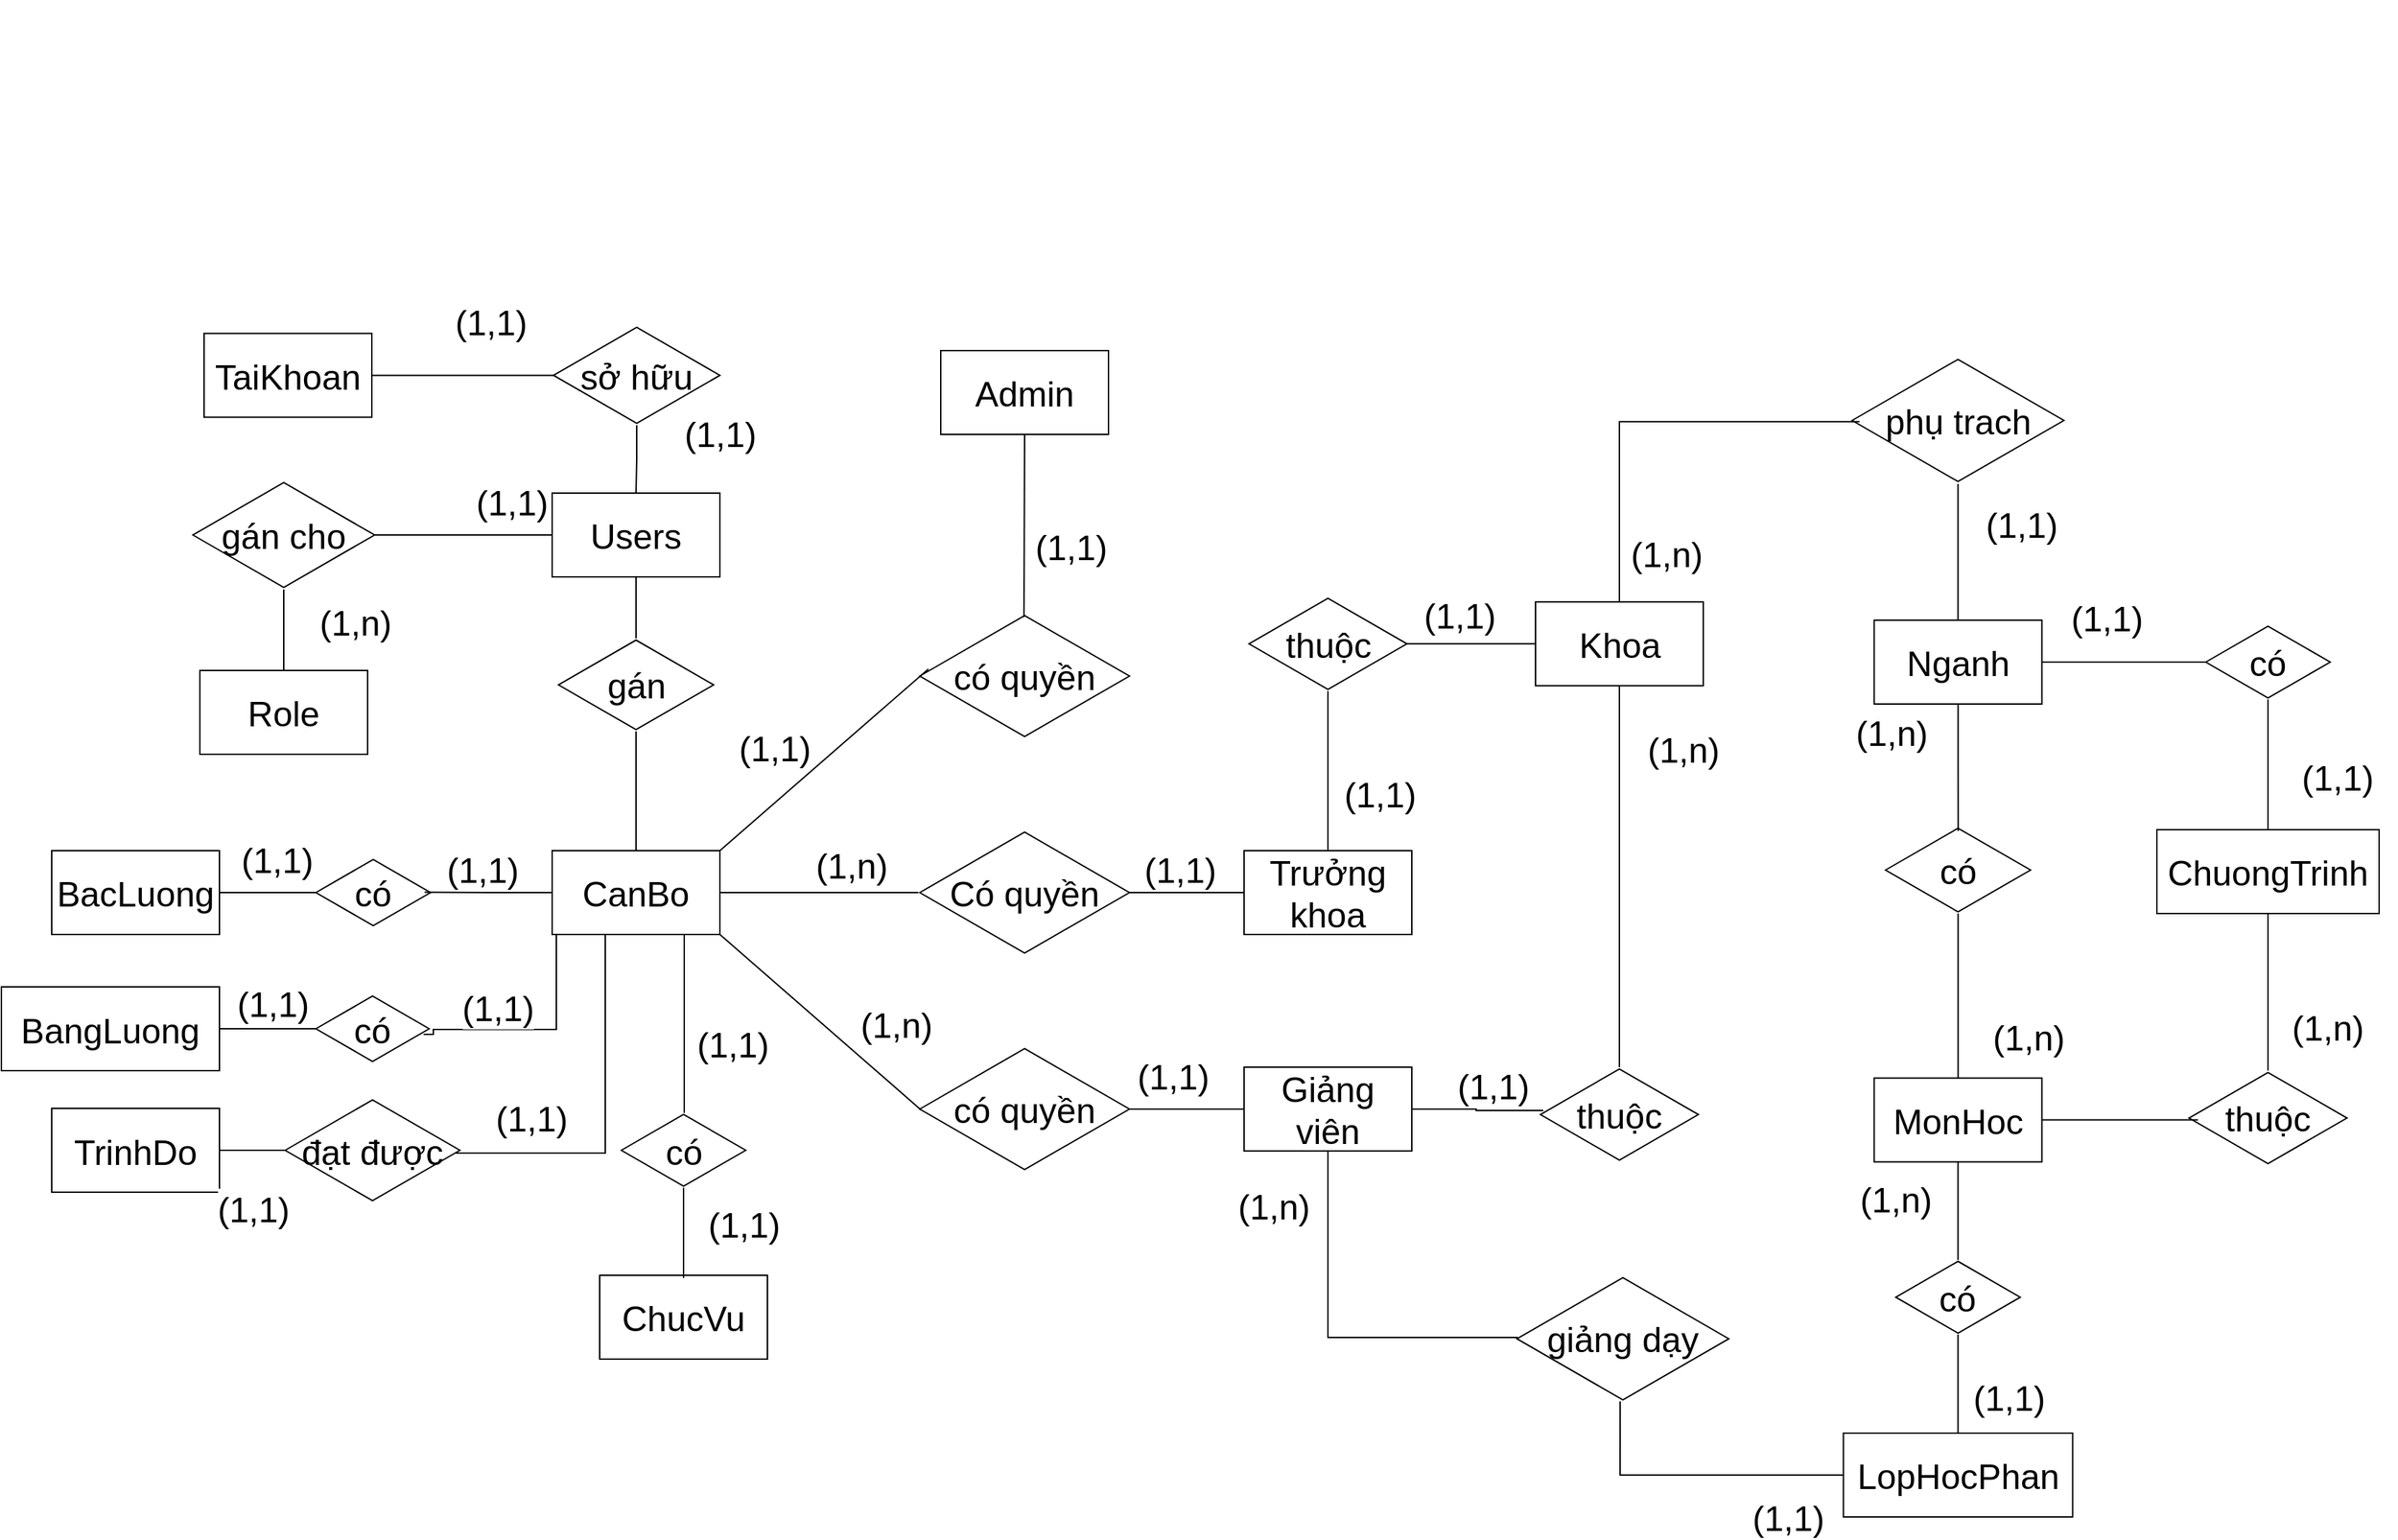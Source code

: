 <mxfile version="28.2.5">
  <diagram name="Page-1" id="QpWwC6ZaQhzlFjF6OX_h">
    <mxGraphModel dx="2287" dy="1993" grid="0" gridSize="10" guides="1" tooltips="1" connect="1" arrows="1" fold="1" page="0" pageScale="1" pageWidth="850" pageHeight="1100" math="0" shadow="0">
      <root>
        <mxCell id="0" />
        <mxCell id="1" parent="0" />
        <mxCell id="kXxbAkpytbKIzll8L2PJ-82" style="edgeStyle=orthogonalEdgeStyle;rounded=0;orthogonalLoop=1;jettySize=auto;html=1;fontFamily=Helvetica;fontSize=25;fontColor=default;endArrow=none;endFill=0;" parent="1" target="kXxbAkpytbKIzll8L2PJ-45" edge="1">
          <mxGeometry relative="1" as="geometry">
            <mxPoint x="162.5" y="71" as="sourcePoint" />
            <Array as="points">
              <mxPoint x="162.5" y="111" />
              <mxPoint x="162.5" y="111" />
            </Array>
          </mxGeometry>
        </mxCell>
        <mxCell id="kXxbAkpytbKIzll8L2PJ-2" value="CanBo" style="rounded=0;whiteSpace=wrap;html=1;fontSize=25;" parent="1" vertex="1">
          <mxGeometry x="68" y="11" width="120" height="60" as="geometry" />
        </mxCell>
        <mxCell id="kXxbAkpytbKIzll8L2PJ-3" value="có quyền" style="html=1;whiteSpace=wrap;aspect=fixed;shape=isoRectangle;fontSize=25;" parent="1" vertex="1">
          <mxGeometry x="331" y="-159" width="150" height="90" as="geometry" />
        </mxCell>
        <mxCell id="kXxbAkpytbKIzll8L2PJ-49" style="edgeStyle=orthogonalEdgeStyle;rounded=0;orthogonalLoop=1;jettySize=auto;html=1;entryX=0;entryY=0.5;entryDx=0;entryDy=0;fontFamily=Helvetica;fontSize=25;fontColor=default;endArrow=none;endFill=0;" parent="1" source="kXxbAkpytbKIzll8L2PJ-4" target="kXxbAkpytbKIzll8L2PJ-12" edge="1">
          <mxGeometry relative="1" as="geometry" />
        </mxCell>
        <mxCell id="kXxbAkpytbKIzll8L2PJ-4" value="Có quyền" style="html=1;whiteSpace=wrap;aspect=fixed;shape=isoRectangle;fontSize=25;" parent="1" vertex="1">
          <mxGeometry x="331" y="-4" width="150" height="90" as="geometry" />
        </mxCell>
        <mxCell id="kXxbAkpytbKIzll8L2PJ-65" style="edgeStyle=orthogonalEdgeStyle;rounded=0;orthogonalLoop=1;jettySize=auto;html=1;entryX=0;entryY=0.5;entryDx=0;entryDy=0;fontFamily=Helvetica;fontSize=25;fontColor=default;endArrow=none;endFill=0;" parent="1" source="kXxbAkpytbKIzll8L2PJ-5" target="kXxbAkpytbKIzll8L2PJ-13" edge="1">
          <mxGeometry relative="1" as="geometry" />
        </mxCell>
        <mxCell id="kXxbAkpytbKIzll8L2PJ-5" value="có quyền" style="html=1;whiteSpace=wrap;aspect=fixed;shape=isoRectangle;fontSize=25;" parent="1" vertex="1">
          <mxGeometry x="331" y="151" width="150" height="90" as="geometry" />
        </mxCell>
        <mxCell id="kXxbAkpytbKIzll8L2PJ-7" value="" style="endArrow=none;html=1;rounded=0;exitX=1;exitY=0;exitDx=0;exitDy=0;entryX=0.041;entryY=0.444;entryDx=0;entryDy=0;entryPerimeter=0;" parent="1" source="kXxbAkpytbKIzll8L2PJ-2" target="kXxbAkpytbKIzll8L2PJ-3" edge="1">
          <mxGeometry width="50" height="50" relative="1" as="geometry">
            <mxPoint x="686" y="354" as="sourcePoint" />
            <mxPoint x="736" y="304" as="targetPoint" />
          </mxGeometry>
        </mxCell>
        <mxCell id="kXxbAkpytbKIzll8L2PJ-9" value="" style="endArrow=none;html=1;rounded=0;exitX=1;exitY=0.5;exitDx=0;exitDy=0;" parent="1" source="kXxbAkpytbKIzll8L2PJ-2" edge="1">
          <mxGeometry width="50" height="50" relative="1" as="geometry">
            <mxPoint x="252" y="3" as="sourcePoint" />
            <mxPoint x="330" y="41" as="targetPoint" />
          </mxGeometry>
        </mxCell>
        <mxCell id="kXxbAkpytbKIzll8L2PJ-10" value="" style="endArrow=none;html=1;rounded=0;exitX=1;exitY=1;exitDx=0;exitDy=0;entryX=0.005;entryY=0.505;entryDx=0;entryDy=0;entryPerimeter=0;" parent="1" source="kXxbAkpytbKIzll8L2PJ-2" target="kXxbAkpytbKIzll8L2PJ-5" edge="1">
          <mxGeometry width="50" height="50" relative="1" as="geometry">
            <mxPoint x="246" y="34" as="sourcePoint" />
            <mxPoint x="448" y="69" as="targetPoint" />
          </mxGeometry>
        </mxCell>
        <mxCell id="kXxbAkpytbKIzll8L2PJ-11" value="Admin" style="rounded=0;whiteSpace=wrap;html=1;strokeColor=default;align=center;verticalAlign=middle;fontFamily=Helvetica;fontSize=25;fontColor=default;fillColor=default;" parent="1" vertex="1">
          <mxGeometry x="346" y="-347" width="120" height="60" as="geometry" />
        </mxCell>
        <mxCell id="kXxbAkpytbKIzll8L2PJ-50" style="edgeStyle=orthogonalEdgeStyle;rounded=0;orthogonalLoop=1;jettySize=auto;html=1;fontFamily=Helvetica;fontSize=25;fontColor=default;endArrow=none;endFill=0;" parent="1" source="kXxbAkpytbKIzll8L2PJ-12" target="kXxbAkpytbKIzll8L2PJ-42" edge="1">
          <mxGeometry relative="1" as="geometry" />
        </mxCell>
        <mxCell id="kXxbAkpytbKIzll8L2PJ-12" value="Trưởng khoa" style="rounded=0;whiteSpace=wrap;html=1;strokeColor=default;align=center;verticalAlign=middle;fontFamily=Helvetica;fontSize=25;fontColor=default;fillColor=default;" parent="1" vertex="1">
          <mxGeometry x="563" y="11" width="120" height="60" as="geometry" />
        </mxCell>
        <mxCell id="kXxbAkpytbKIzll8L2PJ-13" value="Giảng viên" style="rounded=0;whiteSpace=wrap;html=1;strokeColor=default;align=center;verticalAlign=middle;fontFamily=Helvetica;fontSize=25;fontColor=default;fillColor=default;" parent="1" vertex="1">
          <mxGeometry x="563" y="166" width="120" height="60" as="geometry" />
        </mxCell>
        <mxCell id="kXxbAkpytbKIzll8L2PJ-14" value="" style="endArrow=none;html=1;rounded=0;fontFamily=Helvetica;fontSize=25;fontColor=default;entryX=0.497;entryY=0.031;entryDx=0;entryDy=0;entryPerimeter=0;exitX=0.5;exitY=1;exitDx=0;exitDy=0;strokeColor=default;" parent="1" source="kXxbAkpytbKIzll8L2PJ-11" target="kXxbAkpytbKIzll8L2PJ-3" edge="1">
          <mxGeometry width="50" height="50" relative="1" as="geometry">
            <mxPoint x="444" y="218" as="sourcePoint" />
            <mxPoint x="494" y="168" as="targetPoint" />
          </mxGeometry>
        </mxCell>
        <mxCell id="kXxbAkpytbKIzll8L2PJ-15" value="Khoa" style="rounded=0;whiteSpace=wrap;html=1;strokeColor=default;align=center;verticalAlign=middle;fontFamily=Helvetica;fontSize=25;fontColor=default;fillColor=default;" parent="1" vertex="1">
          <mxGeometry x="771.5" y="-167.1" width="120" height="60" as="geometry" />
        </mxCell>
        <mxCell id="kXxbAkpytbKIzll8L2PJ-87" style="edgeStyle=orthogonalEdgeStyle;rounded=0;orthogonalLoop=1;jettySize=auto;html=1;fontFamily=Helvetica;fontSize=25;fontColor=default;endArrow=none;endFill=0;" parent="1" source="kXxbAkpytbKIzll8L2PJ-17" target="kXxbAkpytbKIzll8L2PJ-63" edge="1">
          <mxGeometry relative="1" as="geometry" />
        </mxCell>
        <mxCell id="kXxbAkpytbKIzll8L2PJ-17" value="Nganh" style="rounded=0;whiteSpace=wrap;html=1;strokeColor=default;align=center;verticalAlign=middle;fontFamily=Helvetica;fontSize=25;fontColor=default;fillColor=default;flipV=0;" parent="1" vertex="1">
          <mxGeometry x="1013.75" y="-154" width="120" height="60" as="geometry" />
        </mxCell>
        <mxCell id="kXxbAkpytbKIzll8L2PJ-85" style="edgeStyle=orthogonalEdgeStyle;rounded=0;orthogonalLoop=1;jettySize=auto;html=1;fontFamily=Helvetica;fontSize=25;fontColor=default;endArrow=none;endFill=0;" parent="1" source="kXxbAkpytbKIzll8L2PJ-18" target="kXxbAkpytbKIzll8L2PJ-64" edge="1">
          <mxGeometry relative="1" as="geometry" />
        </mxCell>
        <mxCell id="kXxbAkpytbKIzll8L2PJ-18" value="MonHoc" style="rounded=0;whiteSpace=wrap;html=1;strokeColor=default;align=center;verticalAlign=middle;fontFamily=Helvetica;fontSize=25;fontColor=default;fillColor=default;flipV=0;" parent="1" vertex="1">
          <mxGeometry x="1013.75" y="173.8" width="120" height="60" as="geometry" />
        </mxCell>
        <mxCell id="kXxbAkpytbKIzll8L2PJ-19" value="LopHocPhan" style="rounded=0;whiteSpace=wrap;html=1;strokeColor=default;align=center;verticalAlign=middle;fontFamily=Helvetica;fontSize=25;fontColor=default;fillColor=default;" parent="1" vertex="1">
          <mxGeometry x="991.75" y="428" width="164" height="60" as="geometry" />
        </mxCell>
        <mxCell id="kXxbAkpytbKIzll8L2PJ-20" value="ChuongTrinh" style="rounded=0;whiteSpace=wrap;html=1;strokeColor=default;align=center;verticalAlign=middle;fontFamily=Helvetica;fontSize=25;fontColor=default;fillColor=default;" parent="1" vertex="1">
          <mxGeometry x="1216" y="-4" width="159" height="60" as="geometry" />
        </mxCell>
        <mxCell id="kXxbAkpytbKIzll8L2PJ-66" style="edgeStyle=orthogonalEdgeStyle;rounded=0;orthogonalLoop=1;jettySize=auto;html=1;fontFamily=Helvetica;fontSize=25;fontColor=default;endArrow=none;endFill=0;" parent="1" source="kXxbAkpytbKIzll8L2PJ-21" target="kXxbAkpytbKIzll8L2PJ-32" edge="1">
          <mxGeometry relative="1" as="geometry" />
        </mxCell>
        <mxCell id="kXxbAkpytbKIzll8L2PJ-21" value="Role" style="rounded=0;whiteSpace=wrap;html=1;strokeColor=default;align=center;verticalAlign=middle;fontFamily=Helvetica;fontSize=25;fontColor=default;fillColor=default;flipV=1;" parent="1" vertex="1">
          <mxGeometry x="-184" y="-118" width="120" height="60" as="geometry" />
        </mxCell>
        <mxCell id="kXxbAkpytbKIzll8L2PJ-70" style="edgeStyle=orthogonalEdgeStyle;rounded=0;orthogonalLoop=1;jettySize=auto;html=1;fontFamily=Helvetica;fontSize=25;fontColor=default;endArrow=none;endFill=0;" parent="1" source="kXxbAkpytbKIzll8L2PJ-22" target="kXxbAkpytbKIzll8L2PJ-36" edge="1">
          <mxGeometry relative="1" as="geometry" />
        </mxCell>
        <mxCell id="kXxbAkpytbKIzll8L2PJ-22" value="Users" style="rounded=0;whiteSpace=wrap;html=1;strokeColor=default;align=center;verticalAlign=middle;fontFamily=Helvetica;fontSize=25;fontColor=default;fillColor=default;" parent="1" vertex="1">
          <mxGeometry x="68" y="-245" width="120" height="60" as="geometry" />
        </mxCell>
        <mxCell id="kXxbAkpytbKIzll8L2PJ-67" style="edgeStyle=orthogonalEdgeStyle;rounded=0;orthogonalLoop=1;jettySize=auto;html=1;fontFamily=Helvetica;fontSize=25;fontColor=default;endArrow=none;endFill=0;" parent="1" source="kXxbAkpytbKIzll8L2PJ-23" target="kXxbAkpytbKIzll8L2PJ-33" edge="1">
          <mxGeometry relative="1" as="geometry" />
        </mxCell>
        <mxCell id="kXxbAkpytbKIzll8L2PJ-23" value="TaiKhoan" style="rounded=0;whiteSpace=wrap;html=1;strokeColor=default;align=center;verticalAlign=middle;fontFamily=Helvetica;fontSize=25;fontColor=default;fillColor=default;" parent="1" vertex="1">
          <mxGeometry x="-181" y="-359.3" width="120" height="60" as="geometry" />
        </mxCell>
        <mxCell id="kXxbAkpytbKIzll8L2PJ-26" value="TrinhDo" style="rounded=0;whiteSpace=wrap;html=1;strokeColor=default;align=center;verticalAlign=middle;fontFamily=Helvetica;fontSize=25;fontColor=default;fillColor=default;" parent="1" vertex="1">
          <mxGeometry x="-290" y="195.5" width="120" height="60" as="geometry" />
        </mxCell>
        <mxCell id="kXxbAkpytbKIzll8L2PJ-27" value="ChucVu" style="rounded=0;whiteSpace=wrap;html=1;strokeColor=default;align=center;verticalAlign=middle;fontFamily=Helvetica;fontSize=25;fontColor=default;fillColor=default;" parent="1" vertex="1">
          <mxGeometry x="102" y="315" width="120" height="60" as="geometry" />
        </mxCell>
        <mxCell id="kXxbAkpytbKIzll8L2PJ-29" value="BacLuong" style="rounded=0;whiteSpace=wrap;html=1;strokeColor=default;align=center;verticalAlign=middle;fontFamily=Helvetica;fontSize=25;fontColor=default;fillColor=default;" parent="1" vertex="1">
          <mxGeometry x="-290" y="11" width="120" height="60" as="geometry" />
        </mxCell>
        <mxCell id="kXxbAkpytbKIzll8L2PJ-30" value="BangLuong" style="rounded=0;whiteSpace=wrap;html=1;strokeColor=default;align=center;verticalAlign=middle;fontFamily=Helvetica;fontSize=25;fontColor=default;fillColor=default;" parent="1" vertex="1">
          <mxGeometry x="-326" y="108.5" width="156" height="60" as="geometry" />
        </mxCell>
        <mxCell id="kXxbAkpytbKIzll8L2PJ-68" style="edgeStyle=orthogonalEdgeStyle;rounded=0;orthogonalLoop=1;jettySize=auto;html=1;entryX=0;entryY=0.5;entryDx=0;entryDy=0;fontFamily=Helvetica;fontSize=25;fontColor=default;endArrow=none;endFill=0;" parent="1" source="kXxbAkpytbKIzll8L2PJ-32" target="kXxbAkpytbKIzll8L2PJ-22" edge="1">
          <mxGeometry relative="1" as="geometry" />
        </mxCell>
        <mxCell id="kXxbAkpytbKIzll8L2PJ-32" value="gán cho" style="html=1;whiteSpace=wrap;aspect=fixed;shape=isoRectangle;fontSize=25;flipV=1;" parent="1" vertex="1">
          <mxGeometry x="-189" y="-254" width="130" height="78" as="geometry" />
        </mxCell>
        <mxCell id="kXxbAkpytbKIzll8L2PJ-69" style="edgeStyle=orthogonalEdgeStyle;rounded=0;orthogonalLoop=1;jettySize=auto;html=1;entryX=0.5;entryY=0;entryDx=0;entryDy=0;fontFamily=Helvetica;fontSize=25;fontColor=default;endArrow=none;endFill=0;" parent="1" source="kXxbAkpytbKIzll8L2PJ-33" target="kXxbAkpytbKIzll8L2PJ-22" edge="1">
          <mxGeometry relative="1" as="geometry" />
        </mxCell>
        <mxCell id="kXxbAkpytbKIzll8L2PJ-33" value="sở hữu" style="html=1;whiteSpace=wrap;aspect=fixed;shape=isoRectangle;fontSize=25;" parent="1" vertex="1">
          <mxGeometry x="69" y="-365" width="119" height="71.4" as="geometry" />
        </mxCell>
        <mxCell id="kXxbAkpytbKIzll8L2PJ-71" style="edgeStyle=orthogonalEdgeStyle;rounded=0;orthogonalLoop=1;jettySize=auto;html=1;fontFamily=Helvetica;fontSize=25;fontColor=default;endArrow=none;endFill=0;" parent="1" source="kXxbAkpytbKIzll8L2PJ-36" target="kXxbAkpytbKIzll8L2PJ-2" edge="1">
          <mxGeometry relative="1" as="geometry" />
        </mxCell>
        <mxCell id="kXxbAkpytbKIzll8L2PJ-36" value="gán" style="html=1;whiteSpace=wrap;aspect=fixed;shape=isoRectangle;fontSize=25;" parent="1" vertex="1">
          <mxGeometry x="72.5" y="-141" width="111" height="66.6" as="geometry" />
        </mxCell>
        <mxCell id="kXxbAkpytbKIzll8L2PJ-73" style="edgeStyle=orthogonalEdgeStyle;rounded=0;orthogonalLoop=1;jettySize=auto;html=1;entryX=1;entryY=0.5;entryDx=0;entryDy=0;fontFamily=Helvetica;fontSize=25;fontColor=default;endArrow=none;endFill=0;" parent="1" source="kXxbAkpytbKIzll8L2PJ-39" target="kXxbAkpytbKIzll8L2PJ-29" edge="1">
          <mxGeometry relative="1" as="geometry" />
        </mxCell>
        <mxCell id="kXxbAkpytbKIzll8L2PJ-39" value="có" style="html=1;whiteSpace=wrap;aspect=fixed;shape=isoRectangle;fontSize=25;" parent="1" vertex="1">
          <mxGeometry x="-101" y="16.4" width="82" height="49.2" as="geometry" />
        </mxCell>
        <mxCell id="kXxbAkpytbKIzll8L2PJ-51" style="edgeStyle=orthogonalEdgeStyle;rounded=0;orthogonalLoop=1;jettySize=auto;html=1;entryX=0;entryY=0.5;entryDx=0;entryDy=0;fontFamily=Helvetica;fontSize=25;fontColor=default;endArrow=none;endFill=0;" parent="1" source="kXxbAkpytbKIzll8L2PJ-42" target="kXxbAkpytbKIzll8L2PJ-15" edge="1">
          <mxGeometry relative="1" as="geometry" />
        </mxCell>
        <mxCell id="kXxbAkpytbKIzll8L2PJ-42" value="thuộc" style="html=1;whiteSpace=wrap;aspect=fixed;shape=isoRectangle;fontSize=25;" parent="1" vertex="1">
          <mxGeometry x="566.5" y="-171" width="113" height="67.8" as="geometry" />
        </mxCell>
        <mxCell id="kXxbAkpytbKIzll8L2PJ-58" style="edgeStyle=orthogonalEdgeStyle;rounded=0;orthogonalLoop=1;jettySize=auto;html=1;entryX=0.5;entryY=0;entryDx=0;entryDy=0;fontFamily=Helvetica;fontSize=25;fontColor=default;endArrow=none;endFill=0;" parent="1" source="kXxbAkpytbKIzll8L2PJ-43" target="kXxbAkpytbKIzll8L2PJ-17" edge="1">
          <mxGeometry relative="1" as="geometry" />
        </mxCell>
        <mxCell id="kXxbAkpytbKIzll8L2PJ-43" value="phụ trach" style="html=1;whiteSpace=wrap;aspect=fixed;shape=isoRectangle;fontSize=25;" parent="1" vertex="1">
          <mxGeometry x="998" y="-342.45" width="151.5" height="90.9" as="geometry" />
        </mxCell>
        <mxCell id="kXxbAkpytbKIzll8L2PJ-60" style="edgeStyle=orthogonalEdgeStyle;rounded=0;orthogonalLoop=1;jettySize=auto;html=1;fontFamily=Helvetica;fontSize=25;fontColor=default;endArrow=none;endFill=0;" parent="1" source="kXxbAkpytbKIzll8L2PJ-44" target="kXxbAkpytbKIzll8L2PJ-18" edge="1">
          <mxGeometry relative="1" as="geometry" />
        </mxCell>
        <mxCell id="kXxbAkpytbKIzll8L2PJ-44" value="có" style="html=1;whiteSpace=wrap;aspect=fixed;shape=isoRectangle;fontSize=25;flipV=0;" parent="1" vertex="1">
          <mxGeometry x="1021.88" y="-6.25" width="103.75" height="62.25" as="geometry" />
        </mxCell>
        <mxCell id="kXxbAkpytbKIzll8L2PJ-84" style="edgeStyle=orthogonalEdgeStyle;rounded=0;orthogonalLoop=1;jettySize=auto;html=1;entryX=0.5;entryY=0;entryDx=0;entryDy=0;fontFamily=Helvetica;fontSize=25;fontColor=default;endArrow=none;endFill=0;" parent="1" source="kXxbAkpytbKIzll8L2PJ-45" edge="1">
          <mxGeometry relative="1" as="geometry">
            <mxPoint x="162" y="317" as="targetPoint" />
          </mxGeometry>
        </mxCell>
        <mxCell id="kXxbAkpytbKIzll8L2PJ-45" value="có" style="html=1;whiteSpace=wrap;aspect=fixed;shape=isoRectangle;fontSize=25;" parent="1" vertex="1">
          <mxGeometry x="117.5" y="198.8" width="89" height="53.4" as="geometry" />
        </mxCell>
        <mxCell id="kXxbAkpytbKIzll8L2PJ-83" style="edgeStyle=orthogonalEdgeStyle;rounded=0;orthogonalLoop=1;jettySize=auto;html=1;entryX=1;entryY=0.5;entryDx=0;entryDy=0;fontFamily=Helvetica;fontSize=25;fontColor=default;endArrow=none;endFill=0;" parent="1" source="kXxbAkpytbKIzll8L2PJ-47" target="kXxbAkpytbKIzll8L2PJ-26" edge="1">
          <mxGeometry relative="1" as="geometry" />
        </mxCell>
        <mxCell id="kXxbAkpytbKIzll8L2PJ-47" value="đạt được" style="html=1;whiteSpace=wrap;aspect=fixed;shape=isoRectangle;fontSize=25;" parent="1" vertex="1">
          <mxGeometry x="-123" y="188" width="125" height="75" as="geometry" />
        </mxCell>
        <mxCell id="kXxbAkpytbKIzll8L2PJ-56" style="edgeStyle=orthogonalEdgeStyle;rounded=0;orthogonalLoop=1;jettySize=auto;html=1;entryX=0.5;entryY=1;entryDx=0;entryDy=0;fontFamily=Helvetica;fontSize=25;fontColor=default;endArrow=none;endFill=0;" parent="1" source="kXxbAkpytbKIzll8L2PJ-54" target="kXxbAkpytbKIzll8L2PJ-15" edge="1">
          <mxGeometry relative="1" as="geometry" />
        </mxCell>
        <mxCell id="kXxbAkpytbKIzll8L2PJ-54" value="thuộc" style="html=1;whiteSpace=wrap;aspect=fixed;shape=isoRectangle;fontSize=25;" parent="1" vertex="1">
          <mxGeometry x="775" y="166" width="113" height="67.8" as="geometry" />
        </mxCell>
        <mxCell id="kXxbAkpytbKIzll8L2PJ-55" style="edgeStyle=orthogonalEdgeStyle;rounded=0;orthogonalLoop=1;jettySize=auto;html=1;entryX=0.018;entryY=0.457;entryDx=0;entryDy=0;entryPerimeter=0;fontFamily=Helvetica;fontSize=25;fontColor=default;endArrow=none;endFill=0;" parent="1" source="kXxbAkpytbKIzll8L2PJ-13" target="kXxbAkpytbKIzll8L2PJ-54" edge="1">
          <mxGeometry relative="1" as="geometry" />
        </mxCell>
        <mxCell id="kXxbAkpytbKIzll8L2PJ-57" style="edgeStyle=orthogonalEdgeStyle;rounded=0;orthogonalLoop=1;jettySize=auto;html=1;exitX=0.5;exitY=0;exitDx=0;exitDy=0;entryX=0.035;entryY=0.51;entryDx=0;entryDy=0;entryPerimeter=0;fontFamily=Helvetica;fontSize=25;fontColor=default;endArrow=none;endFill=0;" parent="1" source="kXxbAkpytbKIzll8L2PJ-15" target="kXxbAkpytbKIzll8L2PJ-43" edge="1">
          <mxGeometry relative="1" as="geometry">
            <Array as="points">
              <mxPoint x="832" y="-296" />
            </Array>
          </mxGeometry>
        </mxCell>
        <mxCell id="kXxbAkpytbKIzll8L2PJ-62" style="edgeStyle=orthogonalEdgeStyle;rounded=0;orthogonalLoop=1;jettySize=auto;html=1;entryX=0.501;entryY=0.05;entryDx=0;entryDy=0;entryPerimeter=0;fontFamily=Helvetica;fontSize=25;fontColor=default;endArrow=none;endFill=0;" parent="1" source="kXxbAkpytbKIzll8L2PJ-17" target="kXxbAkpytbKIzll8L2PJ-44" edge="1">
          <mxGeometry relative="1" as="geometry" />
        </mxCell>
        <mxCell id="kXxbAkpytbKIzll8L2PJ-88" style="edgeStyle=orthogonalEdgeStyle;rounded=0;orthogonalLoop=1;jettySize=auto;html=1;entryX=0.5;entryY=0;entryDx=0;entryDy=0;fontFamily=Helvetica;fontSize=25;fontColor=default;endArrow=none;endFill=0;" parent="1" source="kXxbAkpytbKIzll8L2PJ-63" target="kXxbAkpytbKIzll8L2PJ-20" edge="1">
          <mxGeometry relative="1" as="geometry" />
        </mxCell>
        <mxCell id="kXxbAkpytbKIzll8L2PJ-63" value="có" style="html=1;whiteSpace=wrap;aspect=fixed;shape=isoRectangle;fontSize=25;" parent="1" vertex="1">
          <mxGeometry x="1251" y="-150.7" width="89" height="53.4" as="geometry" />
        </mxCell>
        <mxCell id="kXxbAkpytbKIzll8L2PJ-86" style="edgeStyle=orthogonalEdgeStyle;rounded=0;orthogonalLoop=1;jettySize=auto;html=1;fontFamily=Helvetica;fontSize=25;fontColor=default;endArrow=none;endFill=0;" parent="1" source="kXxbAkpytbKIzll8L2PJ-64" target="kXxbAkpytbKIzll8L2PJ-19" edge="1">
          <mxGeometry relative="1" as="geometry" />
        </mxCell>
        <mxCell id="kXxbAkpytbKIzll8L2PJ-64" value="có" style="html=1;whiteSpace=wrap;aspect=fixed;shape=isoRectangle;fontSize=25;" parent="1" vertex="1">
          <mxGeometry x="1029.25" y="304" width="89" height="53.4" as="geometry" />
        </mxCell>
        <mxCell id="kXxbAkpytbKIzll8L2PJ-72" style="edgeStyle=orthogonalEdgeStyle;rounded=0;orthogonalLoop=1;jettySize=auto;html=1;entryX=0.948;entryY=0.494;entryDx=0;entryDy=0;entryPerimeter=0;fontFamily=Helvetica;fontSize=25;fontColor=default;endArrow=none;endFill=0;" parent="1" source="kXxbAkpytbKIzll8L2PJ-2" target="kXxbAkpytbKIzll8L2PJ-39" edge="1">
          <mxGeometry relative="1" as="geometry" />
        </mxCell>
        <mxCell id="kXxbAkpytbKIzll8L2PJ-78" style="edgeStyle=orthogonalEdgeStyle;rounded=0;orthogonalLoop=1;jettySize=auto;html=1;fontFamily=Helvetica;fontSize=25;fontColor=default;endArrow=none;endFill=0;" parent="1" source="kXxbAkpytbKIzll8L2PJ-74" target="kXxbAkpytbKIzll8L2PJ-30" edge="1">
          <mxGeometry relative="1" as="geometry" />
        </mxCell>
        <mxCell id="kXxbAkpytbKIzll8L2PJ-74" value="có" style="html=1;whiteSpace=wrap;aspect=fixed;shape=isoRectangle;fontSize=25;" parent="1" vertex="1">
          <mxGeometry x="-101" y="114.2" width="81" height="48.6" as="geometry" />
        </mxCell>
        <mxCell id="kXxbAkpytbKIzll8L2PJ-77" style="edgeStyle=orthogonalEdgeStyle;rounded=0;orthogonalLoop=1;jettySize=auto;html=1;entryX=0.951;entryY=0.582;entryDx=0;entryDy=0;entryPerimeter=0;fontFamily=Helvetica;fontSize=25;fontColor=default;endArrow=none;endFill=0;" parent="1" source="kXxbAkpytbKIzll8L2PJ-2" target="kXxbAkpytbKIzll8L2PJ-74" edge="1">
          <mxGeometry relative="1" as="geometry">
            <Array as="points">
              <mxPoint x="71" y="139" />
              <mxPoint x="-17" y="139" />
              <mxPoint x="-17" y="143" />
            </Array>
          </mxGeometry>
        </mxCell>
        <mxCell id="kXxbAkpytbKIzll8L2PJ-81" style="edgeStyle=orthogonalEdgeStyle;rounded=0;orthogonalLoop=1;jettySize=auto;html=1;entryX=0.977;entryY=0.526;entryDx=0;entryDy=0;entryPerimeter=0;fontFamily=Helvetica;fontSize=25;fontColor=default;endArrow=none;endFill=0;" parent="1" source="kXxbAkpytbKIzll8L2PJ-2" target="kXxbAkpytbKIzll8L2PJ-47" edge="1">
          <mxGeometry relative="1" as="geometry">
            <Array as="points">
              <mxPoint x="106" y="104" />
              <mxPoint x="106" y="104" />
            </Array>
          </mxGeometry>
        </mxCell>
        <mxCell id="kXxbAkpytbKIzll8L2PJ-93" style="edgeStyle=orthogonalEdgeStyle;rounded=0;orthogonalLoop=1;jettySize=auto;html=1;entryX=0.5;entryY=1;entryDx=0;entryDy=0;fontFamily=Helvetica;fontSize=25;fontColor=default;endArrow=none;endFill=0;" parent="1" source="kXxbAkpytbKIzll8L2PJ-91" target="kXxbAkpytbKIzll8L2PJ-20" edge="1">
          <mxGeometry relative="1" as="geometry" />
        </mxCell>
        <mxCell id="kXxbAkpytbKIzll8L2PJ-91" value="thuộc" style="html=1;whiteSpace=wrap;aspect=fixed;shape=isoRectangle;fontSize=25;" parent="1" vertex="1">
          <mxGeometry x="1239" y="168.5" width="113" height="67.8" as="geometry" />
        </mxCell>
        <mxCell id="kXxbAkpytbKIzll8L2PJ-97" style="edgeStyle=orthogonalEdgeStyle;rounded=0;orthogonalLoop=1;jettySize=auto;html=1;entryX=0;entryY=0.5;entryDx=0;entryDy=0;fontFamily=Helvetica;fontSize=25;fontColor=default;endArrow=none;endFill=0;exitX=0.487;exitY=0.993;exitDx=0;exitDy=0;exitPerimeter=0;" parent="1" source="kXxbAkpytbKIzll8L2PJ-94" target="kXxbAkpytbKIzll8L2PJ-19" edge="1">
          <mxGeometry relative="1" as="geometry" />
        </mxCell>
        <mxCell id="kXxbAkpytbKIzll8L2PJ-94" value="giảng dạy" style="html=1;whiteSpace=wrap;aspect=fixed;shape=isoRectangle;fontSize=25;" parent="1" vertex="1">
          <mxGeometry x="758.25" y="315" width="151.5" height="90.9" as="geometry" />
        </mxCell>
        <mxCell id="kXxbAkpytbKIzll8L2PJ-96" style="edgeStyle=orthogonalEdgeStyle;rounded=0;orthogonalLoop=1;jettySize=auto;html=1;entryX=0.004;entryY=0.489;entryDx=0;entryDy=0;entryPerimeter=0;fontFamily=Helvetica;fontSize=25;fontColor=default;endArrow=none;endFill=0;exitX=0.5;exitY=1;exitDx=0;exitDy=0;" parent="1" source="kXxbAkpytbKIzll8L2PJ-13" target="kXxbAkpytbKIzll8L2PJ-94" edge="1">
          <mxGeometry relative="1" as="geometry" />
        </mxCell>
        <mxCell id="kXxbAkpytbKIzll8L2PJ-100" style="edgeStyle=orthogonalEdgeStyle;rounded=0;orthogonalLoop=1;jettySize=auto;html=1;entryX=0.057;entryY=0.52;entryDx=0;entryDy=0;entryPerimeter=0;fontFamily=Helvetica;fontSize=25;fontColor=default;endArrow=none;endFill=0;" parent="1" source="kXxbAkpytbKIzll8L2PJ-18" target="kXxbAkpytbKIzll8L2PJ-91" edge="1">
          <mxGeometry relative="1" as="geometry" />
        </mxCell>
        <mxCell id="kXxbAkpytbKIzll8L2PJ-103" value="(1,n)" style="edgeLabel;html=1;align=center;verticalAlign=middle;resizable=0;points=[];rounded=0;strokeColor=default;fontFamily=Helvetica;fontSize=25;fontColor=default;fillColor=default;" parent="1" vertex="1" connectable="0">
          <mxGeometry x="865" y="-202" as="geometry" />
        </mxCell>
        <mxCell id="kXxbAkpytbKIzll8L2PJ-106" value="(1,1)" style="edgeLabel;html=1;align=center;verticalAlign=middle;resizable=0;points=[];rounded=0;strokeColor=default;fontFamily=Helvetica;fontSize=25;fontColor=default;fillColor=default;" parent="1" vertex="1" connectable="0">
          <mxGeometry x="807" y="-433" as="geometry">
            <mxPoint x="-290" y="457" as="offset" />
          </mxGeometry>
        </mxCell>
        <mxCell id="mWgJhnljboW8orJXfkJP-1" value="(1,1)" style="edgeLabel;html=1;align=center;verticalAlign=middle;resizable=0;points=[];rounded=0;strokeColor=default;fontFamily=Helvetica;fontSize=25;fontColor=default;fillColor=default;" vertex="1" connectable="0" parent="1">
          <mxGeometry x="1056" y="-388" as="geometry">
            <mxPoint x="124" y="232" as="offset" />
          </mxGeometry>
        </mxCell>
        <mxCell id="mWgJhnljboW8orJXfkJP-2" value="(1,1)" style="edgeLabel;html=1;align=center;verticalAlign=middle;resizable=0;points=[];rounded=0;strokeColor=default;fontFamily=Helvetica;fontSize=25;fontColor=default;fillColor=default;" vertex="1" connectable="0" parent="1">
          <mxGeometry x="1387" y="-268" as="geometry">
            <mxPoint x="-42" y="226" as="offset" />
          </mxGeometry>
        </mxCell>
        <mxCell id="mWgJhnljboW8orJXfkJP-3" value="(1,1)" style="edgeLabel;html=1;align=center;verticalAlign=middle;resizable=0;points=[];rounded=0;strokeColor=default;fontFamily=Helvetica;fontSize=25;fontColor=default;fillColor=default;" vertex="1" connectable="0" parent="1">
          <mxGeometry x="995" y="-455" as="geometry">
            <mxPoint x="124" y="232" as="offset" />
          </mxGeometry>
        </mxCell>
        <mxCell id="mWgJhnljboW8orJXfkJP-4" value="(1,n)" style="edgeLabel;html=1;align=center;verticalAlign=middle;resizable=0;points=[];rounded=0;strokeColor=default;fontFamily=Helvetica;fontSize=25;fontColor=default;fillColor=default;" vertex="1" connectable="0" parent="1">
          <mxGeometry x="1026" y="-74.4" as="geometry" />
        </mxCell>
        <mxCell id="mWgJhnljboW8orJXfkJP-5" value="(1,n)" style="edgeLabel;html=1;align=center;verticalAlign=middle;resizable=0;points=[];rounded=0;strokeColor=default;fontFamily=Helvetica;fontSize=25;fontColor=default;fillColor=default;" vertex="1" connectable="0" parent="1">
          <mxGeometry x="1310" y="130" as="geometry">
            <mxPoint x="-433" y="-192" as="offset" />
          </mxGeometry>
        </mxCell>
        <mxCell id="mWgJhnljboW8orJXfkJP-6" value="(1,n)" style="edgeLabel;html=1;align=center;verticalAlign=middle;resizable=0;points=[];rounded=0;strokeColor=default;fontFamily=Helvetica;fontSize=25;fontColor=default;fillColor=default;" vertex="1" connectable="0" parent="1">
          <mxGeometry x="914" y="-468" as="geometry">
            <mxPoint x="424" y="605" as="offset" />
          </mxGeometry>
        </mxCell>
        <mxCell id="mWgJhnljboW8orJXfkJP-7" value="(1,1)" style="edgeLabel;html=1;align=center;verticalAlign=middle;resizable=0;points=[];rounded=0;strokeColor=default;fontFamily=Helvetica;fontSize=25;fontColor=default;fillColor=default;" vertex="1" connectable="0" parent="1">
          <mxGeometry x="1073.76" y="-468" as="geometry">
            <mxPoint x="-414" y="438" as="offset" />
          </mxGeometry>
        </mxCell>
        <mxCell id="mWgJhnljboW8orJXfkJP-8" value="(1,1)" style="edgeLabel;html=1;align=center;verticalAlign=middle;resizable=0;points=[];rounded=0;strokeColor=default;fontFamily=Helvetica;fontSize=25;fontColor=default;fillColor=default;" vertex="1" connectable="0" parent="1">
          <mxGeometry x="742" y="-215" as="geometry">
            <mxPoint x="-25" y="57" as="offset" />
          </mxGeometry>
        </mxCell>
        <mxCell id="mWgJhnljboW8orJXfkJP-9" value="(1,1)" style="edgeLabel;html=1;align=center;verticalAlign=middle;resizable=0;points=[];rounded=0;strokeColor=default;fontFamily=Helvetica;fontSize=25;fontColor=default;fillColor=default;" vertex="1" connectable="0" parent="1">
          <mxGeometry x="693" y="-38" as="geometry">
            <mxPoint x="48" y="217" as="offset" />
          </mxGeometry>
        </mxCell>
        <mxCell id="mWgJhnljboW8orJXfkJP-10" value="(1,n)" style="edgeLabel;html=1;align=center;verticalAlign=middle;resizable=0;points=[];rounded=0;strokeColor=default;fontFamily=Helvetica;fontSize=25;fontColor=default;fillColor=default;" vertex="1" connectable="0" parent="1">
          <mxGeometry x="1052" y="-60" as="geometry">
            <mxPoint x="72" y="204" as="offset" />
          </mxGeometry>
        </mxCell>
        <mxCell id="mWgJhnljboW8orJXfkJP-11" value="(1,1)" style="edgeLabel;html=1;align=center;verticalAlign=middle;resizable=0;points=[];rounded=0;strokeColor=default;fontFamily=Helvetica;fontSize=25;fontColor=default;fillColor=default;" vertex="1" connectable="0" parent="1">
          <mxGeometry x="1058" y="-458" as="geometry">
            <mxPoint x="52" y="860" as="offset" />
          </mxGeometry>
        </mxCell>
        <mxCell id="mWgJhnljboW8orJXfkJP-12" value="(1,n)" style="edgeLabel;html=1;align=center;verticalAlign=middle;resizable=0;points=[];rounded=0;strokeColor=default;fontFamily=Helvetica;fontSize=25;fontColor=default;fillColor=default;" vertex="1" connectable="0" parent="1">
          <mxGeometry x="957" y="56" as="geometry">
            <mxPoint x="72" y="204" as="offset" />
          </mxGeometry>
        </mxCell>
        <mxCell id="mWgJhnljboW8orJXfkJP-13" value="(1,1)" style="edgeLabel;html=1;align=center;verticalAlign=middle;resizable=0;points=[];rounded=0;strokeColor=default;fontFamily=Helvetica;fontSize=25;fontColor=default;fillColor=default;" vertex="1" connectable="0" parent="1">
          <mxGeometry x="900" y="-372" as="geometry">
            <mxPoint x="52" y="860" as="offset" />
          </mxGeometry>
        </mxCell>
        <mxCell id="mWgJhnljboW8orJXfkJP-14" value="(1,n)" style="edgeLabel;html=1;align=center;verticalAlign=middle;resizable=0;points=[];rounded=0;strokeColor=default;fontFamily=Helvetica;fontSize=25;fontColor=default;fillColor=default;" vertex="1" connectable="0" parent="1">
          <mxGeometry x="512" y="61" as="geometry">
            <mxPoint x="72" y="204" as="offset" />
          </mxGeometry>
        </mxCell>
        <mxCell id="mWgJhnljboW8orJXfkJP-15" value="(1,1)" style="edgeLabel;html=1;align=center;verticalAlign=middle;resizable=0;points=[];rounded=0;strokeColor=default;fontFamily=Helvetica;fontSize=25;fontColor=default;fillColor=default;" vertex="1" connectable="0" parent="1">
          <mxGeometry x="1052" y="-468" as="geometry">
            <mxPoint x="-1013" y="229" as="offset" />
          </mxGeometry>
        </mxCell>
        <mxCell id="mWgJhnljboW8orJXfkJP-19" value="(1,1)" style="edgeLabel;html=1;align=center;verticalAlign=middle;resizable=0;points=[];rounded=0;strokeColor=default;fontFamily=Helvetica;fontSize=25;fontColor=default;fillColor=default;" vertex="1" connectable="0" parent="1">
          <mxGeometry x="1201" y="-517" as="geometry">
            <mxPoint x="-1013" y="229" as="offset" />
          </mxGeometry>
        </mxCell>
        <mxCell id="mWgJhnljboW8orJXfkJP-20" value="(1,1)" style="edgeLabel;html=1;align=center;verticalAlign=middle;resizable=0;points=[];rounded=0;strokeColor=default;fontFamily=Helvetica;fontSize=25;fontColor=default;fillColor=default;" vertex="1" connectable="0" parent="1">
          <mxGeometry x="1037" y="-597" as="geometry">
            <mxPoint x="-1013" y="229" as="offset" />
          </mxGeometry>
        </mxCell>
        <mxCell id="mWgJhnljboW8orJXfkJP-22" value="(1,1)" style="edgeLabel;html=1;align=center;verticalAlign=middle;resizable=0;points=[];rounded=0;strokeColor=default;fontFamily=Helvetica;fontSize=25;fontColor=default;fillColor=default;" vertex="1" connectable="0" parent="1">
          <mxGeometry x="820" y="-429" as="geometry">
            <mxPoint x="-791" y="552" as="offset" />
          </mxGeometry>
        </mxCell>
        <mxCell id="mWgJhnljboW8orJXfkJP-23" value="(1,1)" style="edgeLabel;html=1;align=center;verticalAlign=middle;resizable=0;points=[];rounded=0;strokeColor=default;fontFamily=Helvetica;fontSize=25;fontColor=default;fillColor=default;" vertex="1" connectable="0" parent="1">
          <mxGeometry x="245" y="111" as="geometry">
            <mxPoint x="-377" y="9" as="offset" />
          </mxGeometry>
        </mxCell>
        <mxCell id="mWgJhnljboW8orJXfkJP-24" value="(1,1)" style="edgeLabel;html=1;align=center;verticalAlign=middle;resizable=0;points=[];rounded=0;strokeColor=default;fontFamily=Helvetica;fontSize=25;fontColor=default;fillColor=default;" vertex="1" connectable="0" parent="1">
          <mxGeometry x="-273" y="213" as="geometry">
            <mxPoint x="326" y="-11" as="offset" />
          </mxGeometry>
        </mxCell>
        <mxCell id="mWgJhnljboW8orJXfkJP-25" value="(1,1)" style="edgeLabel;html=1;align=center;verticalAlign=middle;resizable=0;points=[];rounded=0;strokeColor=default;fontFamily=Helvetica;fontSize=25;fontColor=default;fillColor=default;" vertex="1" connectable="0" parent="1">
          <mxGeometry x="55" y="195" as="geometry">
            <mxPoint x="-201" y="72" as="offset" />
          </mxGeometry>
        </mxCell>
        <mxCell id="mWgJhnljboW8orJXfkJP-26" value="(1,1)" style="edgeLabel;html=1;align=center;verticalAlign=middle;resizable=0;points=[];rounded=0;strokeColor=default;fontFamily=Helvetica;fontSize=25;fontColor=default;fillColor=default;" vertex="1" connectable="0" parent="1">
          <mxGeometry x="-150" y="258" as="geometry">
            <mxPoint x="168" y="-234" as="offset" />
          </mxGeometry>
        </mxCell>
        <mxCell id="mWgJhnljboW8orJXfkJP-27" value="(1,1)" style="edgeLabel;html=1;align=center;verticalAlign=middle;resizable=0;points=[];rounded=0;strokeColor=default;fontFamily=Helvetica;fontSize=25;fontColor=default;fillColor=default;" vertex="1" connectable="0" parent="1">
          <mxGeometry x="-91" y="81" as="geometry">
            <mxPoint x="-38" y="-64" as="offset" />
          </mxGeometry>
        </mxCell>
        <mxCell id="mWgJhnljboW8orJXfkJP-28" value="(1,1)" style="edgeLabel;html=1;align=center;verticalAlign=middle;resizable=0;points=[];rounded=0;strokeColor=default;fontFamily=Helvetica;fontSize=25;fontColor=default;fillColor=default;" vertex="1" connectable="0" parent="1">
          <mxGeometry x="392" y="205" as="geometry">
            <mxPoint x="47" y="-412" as="offset" />
          </mxGeometry>
        </mxCell>
        <mxCell id="mWgJhnljboW8orJXfkJP-29" value="(1,1)" style="edgeLabel;html=1;align=center;verticalAlign=middle;resizable=0;points=[];rounded=0;strokeColor=default;fontFamily=Helvetica;fontSize=25;fontColor=default;fillColor=default;" vertex="1" connectable="0" parent="1">
          <mxGeometry x="438" y="-209" as="geometry">
            <mxPoint x="-211" y="146" as="offset" />
          </mxGeometry>
        </mxCell>
        <mxCell id="mWgJhnljboW8orJXfkJP-30" value="(1,1)" style="edgeLabel;html=1;align=center;verticalAlign=middle;resizable=0;points=[];rounded=0;strokeColor=default;fontFamily=Helvetica;fontSize=25;fontColor=default;fillColor=default;" vertex="1" connectable="0" parent="1">
          <mxGeometry x="-86" y="196" as="geometry">
            <mxPoint x="291" y="82" as="offset" />
          </mxGeometry>
        </mxCell>
        <mxCell id="mWgJhnljboW8orJXfkJP-31" value="(1,1)" style="edgeLabel;html=1;align=center;verticalAlign=middle;resizable=0;points=[];rounded=0;strokeColor=default;fontFamily=Helvetica;fontSize=25;fontColor=default;fillColor=default;" vertex="1" connectable="0" parent="1">
          <mxGeometry x="422" y="144" as="geometry">
            <mxPoint x="-225" y="5" as="offset" />
          </mxGeometry>
        </mxCell>
        <mxCell id="mWgJhnljboW8orJXfkJP-32" value="(1,1)" style="edgeLabel;html=1;align=center;verticalAlign=middle;resizable=0;points=[];rounded=0;strokeColor=default;fontFamily=Helvetica;fontSize=25;fontColor=default;fillColor=default;" vertex="1" connectable="0" parent="1">
          <mxGeometry x="798" y="-424" as="geometry">
            <mxPoint x="-286" y="596" as="offset" />
          </mxGeometry>
        </mxCell>
        <mxCell id="mWgJhnljboW8orJXfkJP-33" value="(1,n)" style="edgeLabel;html=1;align=center;verticalAlign=middle;resizable=0;points=[];rounded=0;strokeColor=default;fontFamily=Helvetica;fontSize=25;fontColor=default;fillColor=default;" vertex="1" connectable="0" parent="1">
          <mxGeometry x="-145" y="-357" as="geometry">
            <mxPoint x="72" y="204" as="offset" />
          </mxGeometry>
        </mxCell>
        <mxCell id="mWgJhnljboW8orJXfkJP-34" value="(1,n)" style="edgeLabel;html=1;align=center;verticalAlign=middle;resizable=0;points=[];rounded=0;strokeColor=default;fontFamily=Helvetica;fontSize=25;fontColor=default;fillColor=default;" vertex="1" connectable="0" parent="1">
          <mxGeometry x="210" y="-183" as="geometry">
            <mxPoint x="72" y="204" as="offset" />
          </mxGeometry>
        </mxCell>
        <mxCell id="mWgJhnljboW8orJXfkJP-35" value="(1,n)" style="edgeLabel;html=1;align=center;verticalAlign=middle;resizable=0;points=[];rounded=0;strokeColor=default;fontFamily=Helvetica;fontSize=25;fontColor=default;fillColor=default;" vertex="1" connectable="0" parent="1">
          <mxGeometry x="242" y="-69" as="geometry">
            <mxPoint x="72" y="204" as="offset" />
          </mxGeometry>
        </mxCell>
      </root>
    </mxGraphModel>
  </diagram>
</mxfile>
